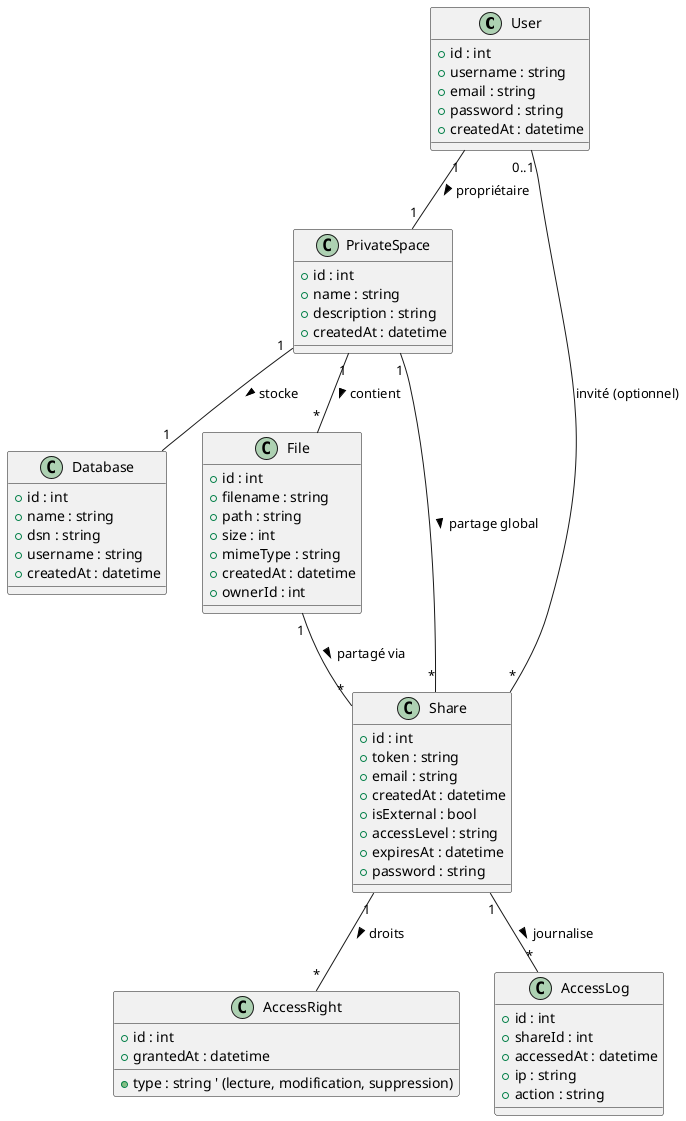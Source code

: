 @startuml

' Diagramme de classes principal pour Home Cloud (particuliers, partage)

class User {
  +id : int
  +username : string
  +email : string
  +password : string
  +createdAt : datetime
}

class PrivateSpace {
  +id : int
  +name : string
  +description : string
  +createdAt : datetime
}

class Database {
  +id : int
  +name : string
  +dsn : string
  +username : string
  +createdAt : datetime
}

class File {
  +id : int
  +filename : string
  +path : string
  +size : int
  +mimeType : string
  +createdAt : datetime
  +ownerId : int
}

class Share {
  +id : int
  +token : string
  +email : string
  +createdAt : datetime
  +isExternal : bool
  +accessLevel : string
  +expiresAt : datetime
  +password : string
}

class AccessRight {
  +id : int
  +type : string ' (lecture, modification, suppression)
  +grantedAt : datetime
}

class AccessLog {
  +id : int
  +shareId : int
  +accessedAt : datetime
  +ip : string
  +action : string
}

User "1" -- "1" PrivateSpace : propriétaire >
PrivateSpace "1" -- "1" Database : stocke >
PrivateSpace "1" -- "*" File : contient >
File "1" -- "*" Share : partagé via >
PrivateSpace "1" -- "*" Share : partage global >
Share "*" -- "0..1" User : invité (optionnel)
Share "1" -- "*" AccessRight : droits >
Share "1" -- "*" AccessLog : journalise >

' NOTE: Chaque PrivateSpace est associé à un sous-domaine dédié (multi-tenant applicatif)
' L'isolation des données est assurée par la détection du sous-domaine côté Symfony
' Un User possède un PrivateSpace, chaque PrivateSpace correspond à un sous-domaine

@enduml
